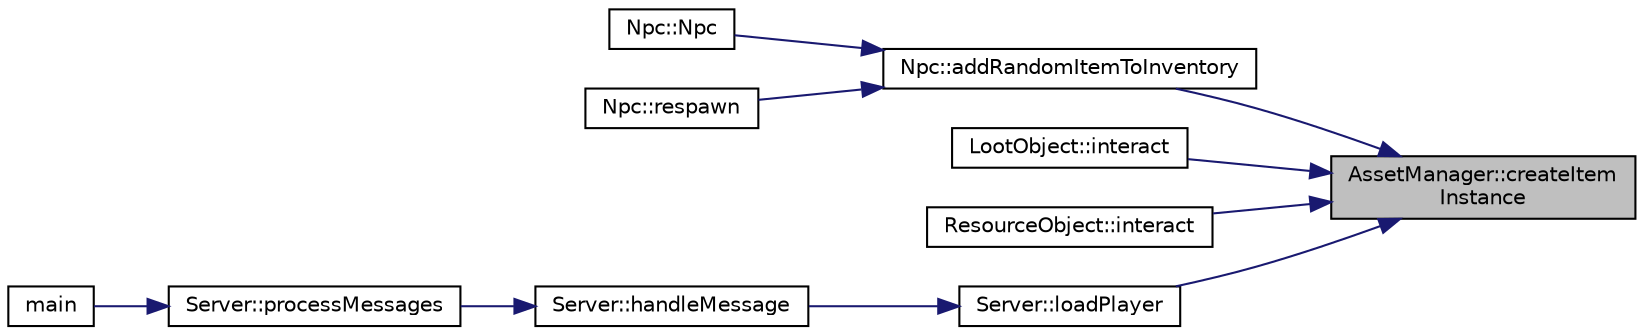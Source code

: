digraph "AssetManager::createItemInstance"
{
 // LATEX_PDF_SIZE
  edge [fontname="Helvetica",fontsize="10",labelfontname="Helvetica",labelfontsize="10"];
  node [fontname="Helvetica",fontsize="10",shape=record];
  rankdir="RL";
  Node1 [label="AssetManager::createItem\lInstance",height=0.2,width=0.4,color="black", fillcolor="grey75", style="filled", fontcolor="black",tooltip="Creates an instance of an item."];
  Node1 -> Node2 [dir="back",color="midnightblue",fontsize="10",style="solid",fontname="Helvetica"];
  Node2 [label="Npc::addRandomItemToInventory",height=0.2,width=0.4,color="black", fillcolor="white", style="filled",URL="$classNpc.html#a33d9a764e8ce548e9d2ec1f799cea7f5",tooltip=" "];
  Node2 -> Node3 [dir="back",color="midnightblue",fontsize="10",style="solid",fontname="Helvetica"];
  Node3 [label="Npc::Npc",height=0.2,width=0.4,color="black", fillcolor="white", style="filled",URL="$classNpc.html#acc6bbca4c1aac12599be12ffe7289ee4",tooltip=" "];
  Node2 -> Node4 [dir="back",color="midnightblue",fontsize="10",style="solid",fontname="Helvetica"];
  Node4 [label="Npc::respawn",height=0.2,width=0.4,color="black", fillcolor="white", style="filled",URL="$classNpc.html#afe61dddbd28da6f559a5a6c6b760c81d",tooltip="Respawn the NPC."];
  Node1 -> Node5 [dir="back",color="midnightblue",fontsize="10",style="solid",fontname="Helvetica"];
  Node5 [label="LootObject::interact",height=0.2,width=0.4,color="black", fillcolor="white", style="filled",URL="$classLootObject.html#a4ef8634a19756ec50a158923bab05fc7",tooltip="Interact with the object."];
  Node1 -> Node6 [dir="back",color="midnightblue",fontsize="10",style="solid",fontname="Helvetica"];
  Node6 [label="ResourceObject::interact",height=0.2,width=0.4,color="black", fillcolor="white", style="filled",URL="$classResourceObject.html#aaee08d1b37836242c2ede45abbf7df71",tooltip="Interact with the object."];
  Node1 -> Node7 [dir="back",color="midnightblue",fontsize="10",style="solid",fontname="Helvetica"];
  Node7 [label="Server::loadPlayer",height=0.2,width=0.4,color="black", fillcolor="white", style="filled",URL="$classServer.html#ae66426d3906c2a9e5b217c65c4ce5db3",tooltip="Loads a player's data from the database and adds the player to the game."];
  Node7 -> Node8 [dir="back",color="midnightblue",fontsize="10",style="solid",fontname="Helvetica"];
  Node8 [label="Server::handleMessage",height=0.2,width=0.4,color="black", fillcolor="white", style="filled",URL="$classServer.html#a18a8fea9b1688c806fa5be9b4d5ac413",tooltip="Function to parse and act upon messages received from clients."];
  Node8 -> Node9 [dir="back",color="midnightblue",fontsize="10",style="solid",fontname="Helvetica"];
  Node9 [label="Server::processMessages",height=0.2,width=0.4,color="black", fillcolor="white", style="filled",URL="$classServer.html#aee6c47f62d04cd4dcf435ccedfd05e2c",tooltip="Server's main loop for processing messages."];
  Node9 -> Node10 [dir="back",color="midnightblue",fontsize="10",style="solid",fontname="Helvetica"];
  Node10 [label="main",height=0.2,width=0.4,color="black", fillcolor="white", style="filled",URL="$server_2src_2Main_8cpp.html#ae66f6b31b5ad750f1fe042a706a4e3d4",tooltip=" "];
}
